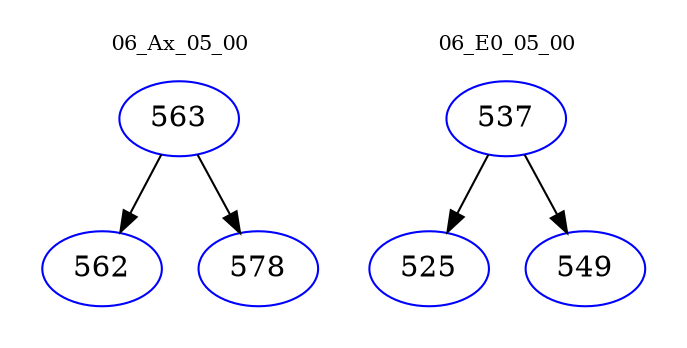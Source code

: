 digraph{
subgraph cluster_0 {
color = white
label = "06_Ax_05_00";
fontsize=10;
T0_563 [label="563", color="blue"]
T0_563 -> T0_562 [color="black"]
T0_562 [label="562", color="blue"]
T0_563 -> T0_578 [color="black"]
T0_578 [label="578", color="blue"]
}
subgraph cluster_1 {
color = white
label = "06_E0_05_00";
fontsize=10;
T1_537 [label="537", color="blue"]
T1_537 -> T1_525 [color="black"]
T1_525 [label="525", color="blue"]
T1_537 -> T1_549 [color="black"]
T1_549 [label="549", color="blue"]
}
}
